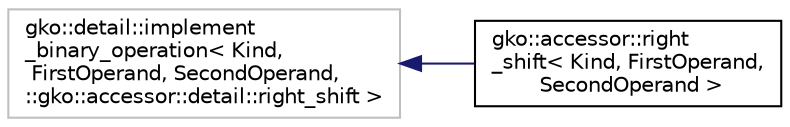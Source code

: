 digraph "Graphical Class Hierarchy"
{
 // INTERACTIVE_SVG=YES
  edge [fontname="Helvetica",fontsize="10",labelfontname="Helvetica",labelfontsize="10"];
  node [fontname="Helvetica",fontsize="10",shape=record];
  rankdir="LR";
  Node1 [label="gko::detail::implement\l_binary_operation\< Kind,\l FirstOperand, SecondOperand,\l::gko::accessor::detail::right_shift \>",height=0.2,width=0.4,color="grey75", fillcolor="white", style="filled"];
  Node1 -> Node2 [dir="back",color="midnightblue",fontsize="10",style="solid",fontname="Helvetica"];
  Node2 [label="gko::accessor::right\l_shift\< Kind, FirstOperand,\l SecondOperand \>",height=0.2,width=0.4,color="black", fillcolor="white", style="filled",URL="$structgko_1_1accessor_1_1right__shift.html"];
}
